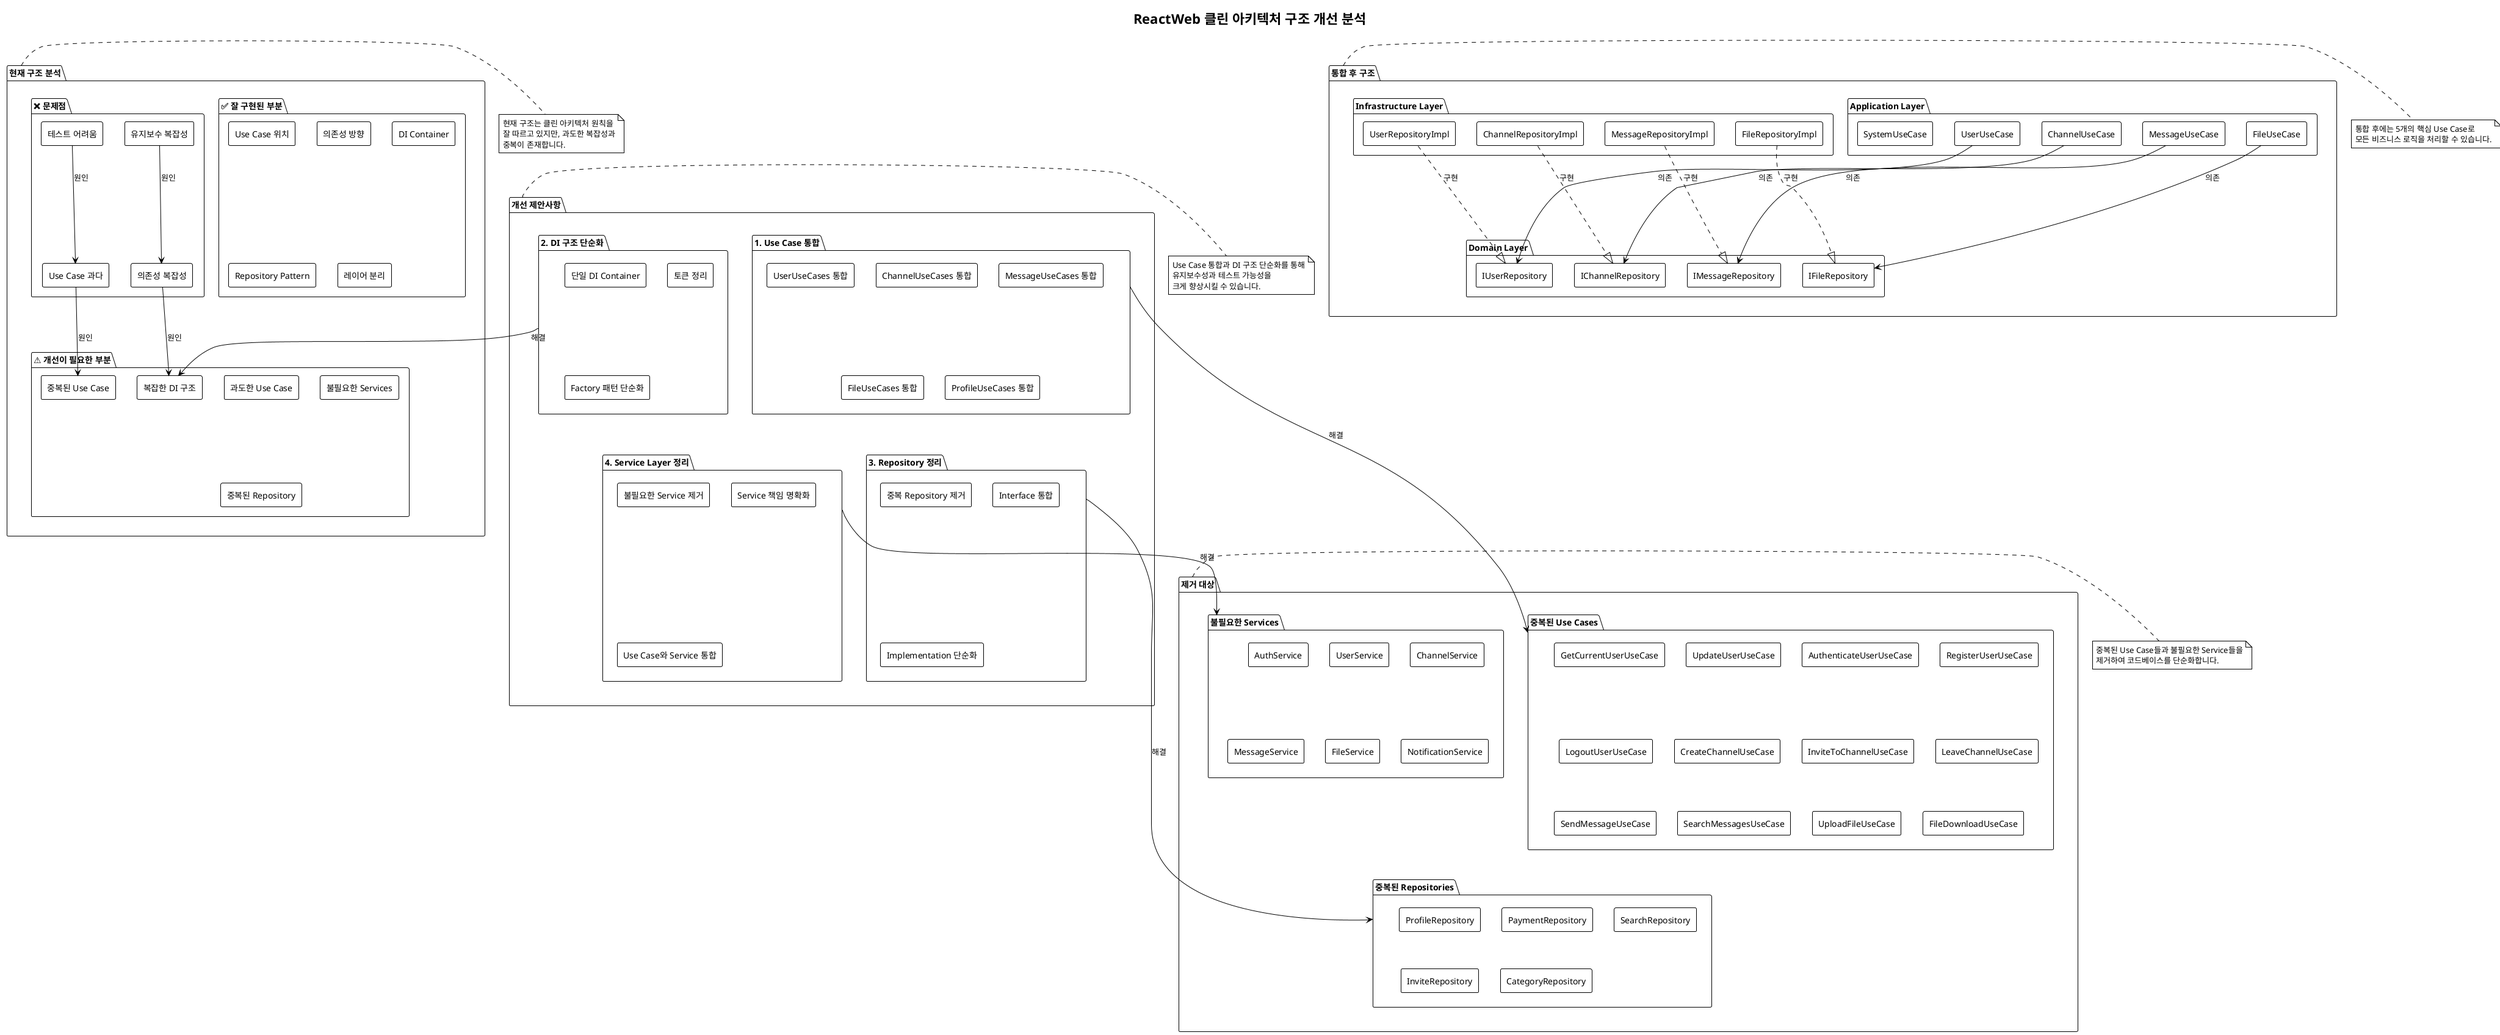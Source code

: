 @startuml Architecture Improvement Analysis

!theme plain
skinparam backgroundColor #FFFFFF
skinparam componentStyle rectangle

title ReactWeb 클린 아키텍처 구조 개선 분석

package "현재 구조 분석" as CurrentAnalysis {
  package "✅ 잘 구현된 부분" as GoodParts {
    [Use Case 위치] as UseCaseLocation
    [의존성 방향] as DependencyDirection
    [DI Container] as DIContainer
    [Repository Pattern] as RepositoryPattern
    [레이어 분리] as LayerSeparation
  }
  
  package "⚠️ 개선이 필요한 부분" as ImprovementNeeds {
    [중복된 Use Case] as DuplicateUseCases
    [과도한 Use Case] as TooManyUseCases
    [복잡한 DI 구조] as ComplexDI
    [불필요한 Services] as UnnecessaryServices
    [중복된 Repository] as DuplicateRepositories
  }
  
  package "❌ 문제점" as Problems {
    [Use Case 과다] as UseCaseOverload
    [의존성 복잡성] as DependencyComplexity
    [테스트 어려움] as TestingDifficulty
    [유지보수 복잡성] as MaintenanceComplexity
  }
}

package "개선 제안사항" as Improvements {
  package "1. Use Case 통합" as UseCaseConsolidation {
    [UserUseCases 통합] as UserUseCasesConsolidated
    [ChannelUseCases 통합] as ChannelUseCasesConsolidated
    [MessageUseCases 통합] as MessageUseCasesConsolidated
    [FileUseCases 통합] as FileUseCasesConsolidated
    [ProfileUseCases 통합] as ProfileUseCasesConsolidated
  }
  
  package "2. DI 구조 단순화" as DISimplification {
    [단일 DI Container] as SingleDIContainer
    [토큰 정리] as TokenCleanup
    [Factory 패턴 단순화] as FactorySimplification
  }
  
  package "3. Repository 정리" as RepositoryCleanup {
    [중복 Repository 제거] as RemoveDuplicateRepo
    [Interface 통합] as InterfaceConsolidation
    [Implementation 단순화] as ImplementationSimplification
  }
  
  package "4. Service Layer 정리" as ServiceCleanup {
    [불필요한 Service 제거] as RemoveUnnecessaryService
    [Service 책임 명확화] as ServiceResponsibilityClarification
    [Use Case와 Service 통합] as UseCaseServiceIntegration
  }
}

package "제거 대상" as RemovalTargets {
  package "중복된 Use Cases" as DuplicateUseCasesToRemove {
    [GetCurrentUserUseCase] as GetCurrentUserUseCase
    [UpdateUserUseCase] as UpdateUserUseCase
    [AuthenticateUserUseCase] as AuthenticateUserUseCase
    [RegisterUserUseCase] as RegisterUserUseCase
    [LogoutUserUseCase] as LogoutUserUseCase
    [CreateChannelUseCase] as CreateChannelUseCase
    [InviteToChannelUseCase] as InviteToChannelUseCase
    [LeaveChannelUseCase] as LeaveChannelUseCase
    [SendMessageUseCase] as SendMessageUseCase
    [SearchMessagesUseCase] as SearchMessagesUseCase
    [UploadFileUseCase] as UploadFileUseCase
    [FileDownloadUseCase] as FileDownloadUseCase
  }
  
  package "불필요한 Services" as UnnecessaryServicesToRemove {
    [AuthService] as AuthService
    [UserService] as UserService
    [ChannelService] as ChannelService
    [MessageService] as MessageService
    [FileService] as FileService
    [NotificationService] as NotificationService
  }
  
  package "중복된 Repositories" as DuplicateRepositoriesToRemove {
    [ProfileRepository] as ProfileRepository
    [PaymentRepository] as PaymentRepository
    [SearchRepository] as SearchRepository
    [InviteRepository] as InviteRepository
    [CategoryRepository] as CategoryRepository
  }
}

package "통합 후 구조" as IntegratedStructure {
  package "Application Layer" as IntegratedApplication {
    [UserUseCase] as IntegratedUserUseCase
    [ChannelUseCase] as IntegratedChannelUseCase
    [MessageUseCase] as IntegratedMessageUseCase
    [FileUseCase] as IntegratedFileUseCase
    [SystemUseCase] as IntegratedSystemUseCase
  }
  
  package "Domain Layer" as IntegratedDomain {
    [IUserRepository] as IntegratedIUserRepo
    [IChannelRepository] as IntegratedIChannelRepo
    [IMessageRepository] as IntegratedIMessageRepo
    [IFileRepository] as IntegratedIFileRepo
  }
  
  package "Infrastructure Layer" as IntegratedInfrastructure {
    [UserRepositoryImpl] as IntegratedUserRepoImpl
    [ChannelRepositoryImpl] as IntegratedChannelRepoImpl
    [MessageRepositoryImpl] as IntegratedMessageRepoImpl
    [FileRepositoryImpl] as IntegratedFileRepoImpl
  }
}

' 현재 문제점 연결
UseCaseOverload --> DuplicateUseCases : 원인
DependencyComplexity --> ComplexDI : 원인
TestingDifficulty --> UseCaseOverload : 원인
MaintenanceComplexity --> DependencyComplexity : 원인

' 개선 제안 연결
UseCaseConsolidation --> DuplicateUseCasesToRemove : 해결
DISimplification --> ComplexDI : 해결
RepositoryCleanup --> DuplicateRepositoriesToRemove : 해결
ServiceCleanup --> UnnecessaryServicesToRemove : 해결

' 통합 후 구조 연결
IntegratedUserUseCase --> IntegratedIUserRepo : 의존
IntegratedChannelUseCase --> IntegratedIChannelRepo : 의존
IntegratedMessageUseCase --> IntegratedIMessageRepo : 의존
IntegratedFileUseCase --> IntegratedIFileRepo : 의존

IntegratedUserRepoImpl ..|> IntegratedIUserRepo : 구현
IntegratedChannelRepoImpl ..|> IntegratedIChannelRepo : 구현
IntegratedMessageRepoImpl ..|> IntegratedIMessageRepo : 구현
IntegratedFileRepoImpl ..|> IntegratedIFileRepo : 구현

note right of CurrentAnalysis
  현재 구조는 클린 아키텍처 원칙을
  잘 따르고 있지만, 과도한 복잡성과
  중복이 존재합니다.
end note

note right of Improvements
  Use Case 통합과 DI 구조 단순화를 통해
  유지보수성과 테스트 가능성을
  크게 향상시킬 수 있습니다.
end note

note right of RemovalTargets
  중복된 Use Case들과 불필요한 Service들을
  제거하여 코드베이스를 단순화합니다.
end note

note right of IntegratedStructure
  통합 후에는 5개의 핵심 Use Case로
  모든 비즈니스 로직을 처리할 수 있습니다.
end note

@enduml 